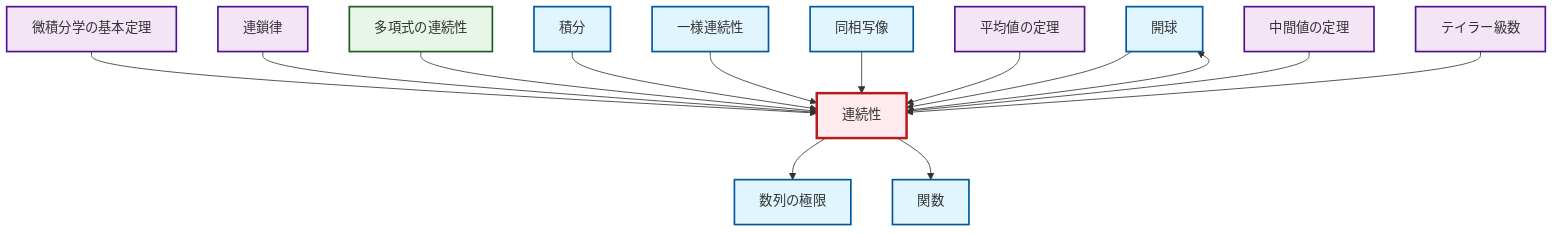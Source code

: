 graph TD
    classDef definition fill:#e1f5fe,stroke:#01579b,stroke-width:2px
    classDef theorem fill:#f3e5f5,stroke:#4a148c,stroke-width:2px
    classDef axiom fill:#fff3e0,stroke:#e65100,stroke-width:2px
    classDef example fill:#e8f5e9,stroke:#1b5e20,stroke-width:2px
    classDef current fill:#ffebee,stroke:#b71c1c,stroke-width:3px
    def-open-ball["開球"]:::definition
    thm-intermediate-value["中間値の定理"]:::theorem
    ex-polynomial-continuity["多項式の連続性"]:::example
    thm-mean-value["平均値の定理"]:::theorem
    def-homeomorphism["同相写像"]:::definition
    def-integral["積分"]:::definition
    def-uniform-continuity["一様連続性"]:::definition
    thm-fundamental-calculus["微積分学の基本定理"]:::theorem
    def-function["関数"]:::definition
    thm-chain-rule["連鎖律"]:::theorem
    def-limit["数列の極限"]:::definition
    def-continuity["連続性"]:::definition
    thm-taylor-series["テイラー級数"]:::theorem
    thm-fundamental-calculus --> def-continuity
    thm-chain-rule --> def-continuity
    ex-polynomial-continuity --> def-continuity
    def-integral --> def-continuity
    def-uniform-continuity --> def-continuity
    def-open-ball --> def-continuity
    def-homeomorphism --> def-continuity
    thm-mean-value --> def-continuity
    thm-intermediate-value --> def-continuity
    thm-taylor-series --> def-continuity
    def-continuity --> def-limit
    def-continuity --> def-function
    def-continuity --> def-open-ball
    class def-continuity current